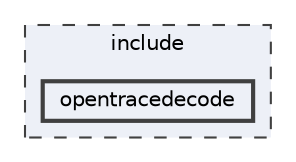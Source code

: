 digraph "include/opentracedecode"
{
 // LATEX_PDF_SIZE
  bgcolor="transparent";
  edge [fontname=Helvetica,fontsize=10,labelfontname=Helvetica,labelfontsize=10];
  node [fontname=Helvetica,fontsize=10,shape=box,height=0.2,width=0.4];
  compound=true
  subgraph clusterdir_d44c64559bbebec7f509842c48db8b23 {
    graph [ bgcolor="#edf0f7", pencolor="grey25", label="include", fontname=Helvetica,fontsize=10 style="filled,dashed", URL="dir_d44c64559bbebec7f509842c48db8b23.html",tooltip=""]
  dir_a7969cc9b81c176f13186ee12e7ad386 [label="opentracedecode", fillcolor="#edf0f7", color="grey25", style="filled,bold", URL="dir_a7969cc9b81c176f13186ee12e7ad386.html",tooltip=""];
  }
}
